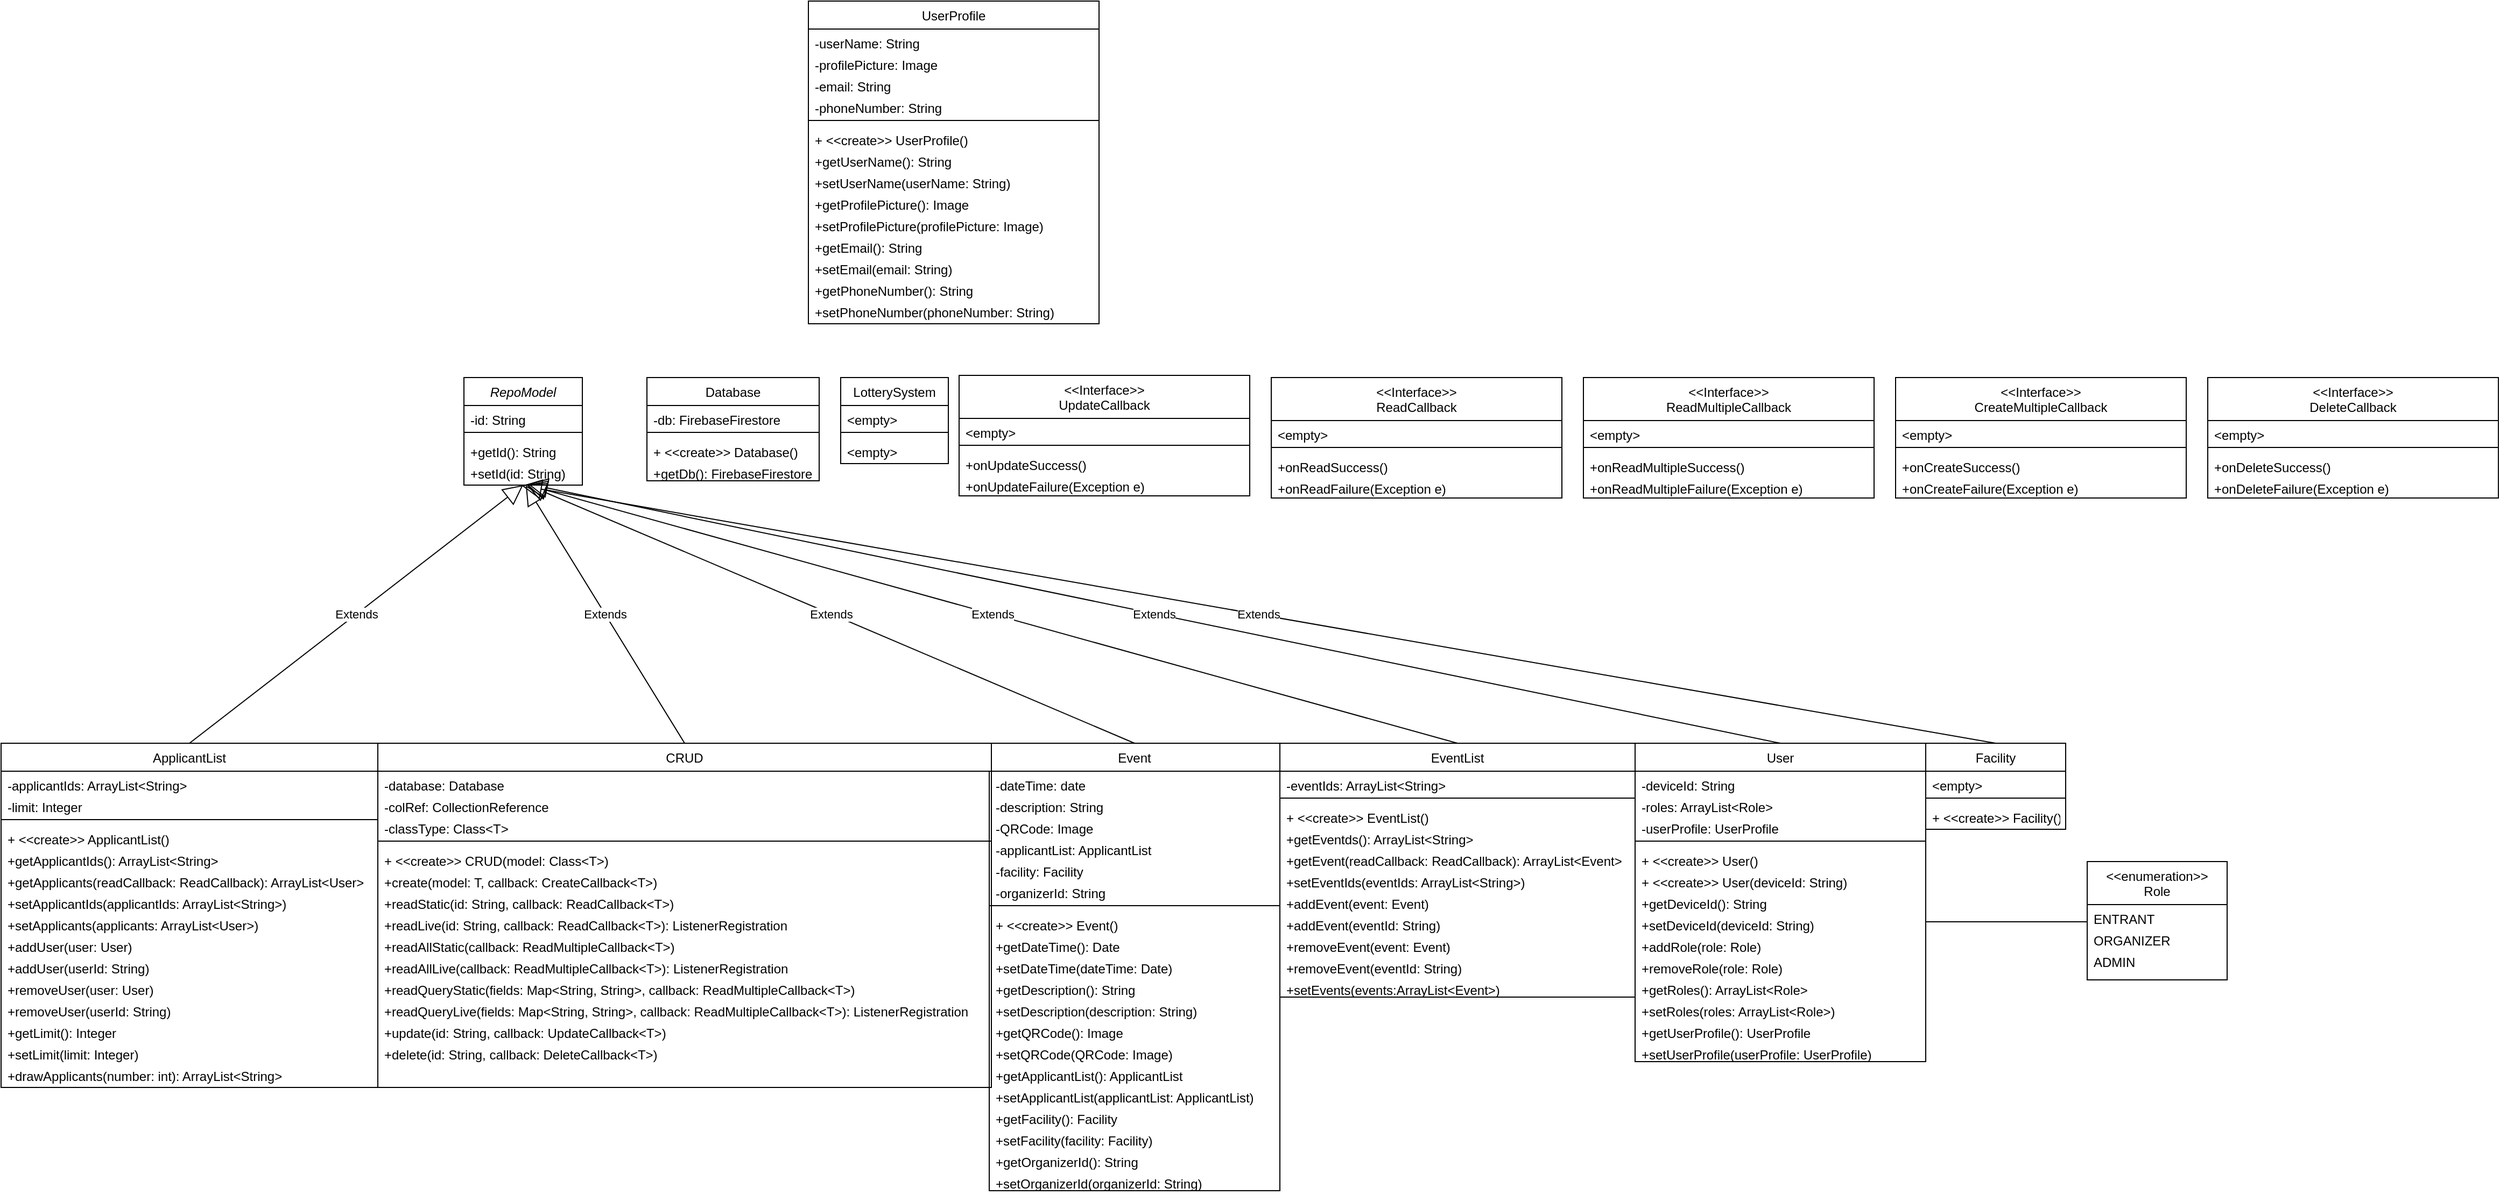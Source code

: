 <mxfile version="24.8.3">
  <diagram id="C5RBs43oDa-KdzZeNtuy" name="Page-1">
    <mxGraphModel dx="1194" dy="1821" grid="1" gridSize="10" guides="1" tooltips="1" connect="1" arrows="1" fold="1" page="1" pageScale="1" pageWidth="827" pageHeight="1169" math="0" shadow="0">
      <root>
        <mxCell id="WIyWlLk6GJQsqaUBKTNV-0" />
        <mxCell id="WIyWlLk6GJQsqaUBKTNV-1" parent="WIyWlLk6GJQsqaUBKTNV-0" />
        <mxCell id="zkfFHV4jXpPFQw0GAbJ--0" value="Event" style="swimlane;fontStyle=0;align=center;verticalAlign=top;childLayout=stackLayout;horizontal=1;startSize=26;horizontalStack=0;resizeParent=1;resizeLast=0;collapsible=1;marginBottom=0;rounded=0;shadow=0;strokeWidth=1;" parent="WIyWlLk6GJQsqaUBKTNV-1" vertex="1">
          <mxGeometry x="918" y="330" width="270" height="416" as="geometry">
            <mxRectangle x="230" y="140" width="160" height="26" as="alternateBounds" />
          </mxGeometry>
        </mxCell>
        <mxCell id="zkfFHV4jXpPFQw0GAbJ--1" value="-dateTime: date" style="text;align=left;verticalAlign=top;spacingLeft=4;spacingRight=4;overflow=hidden;rotatable=0;points=[[0,0.5],[1,0.5]];portConstraint=eastwest;rotation=0;" parent="zkfFHV4jXpPFQw0GAbJ--0" vertex="1">
          <mxGeometry y="26" width="270" height="20" as="geometry" />
        </mxCell>
        <mxCell id="zkfFHV4jXpPFQw0GAbJ--2" value="-description: String" style="text;align=left;verticalAlign=top;spacingLeft=4;spacingRight=4;overflow=hidden;rotatable=0;points=[[0,0.5],[1,0.5]];portConstraint=eastwest;rounded=0;shadow=0;html=0;" parent="zkfFHV4jXpPFQw0GAbJ--0" vertex="1">
          <mxGeometry y="46" width="270" height="20" as="geometry" />
        </mxCell>
        <mxCell id="zkfFHV4jXpPFQw0GAbJ--3" value="-QRCode: Image" style="text;align=left;verticalAlign=top;spacingLeft=4;spacingRight=4;overflow=hidden;rotatable=0;points=[[0,0.5],[1,0.5]];portConstraint=eastwest;rounded=0;shadow=0;html=0;" parent="zkfFHV4jXpPFQw0GAbJ--0" vertex="1">
          <mxGeometry y="66" width="270" height="20" as="geometry" />
        </mxCell>
        <mxCell id="EVhksR-xxD7aObuNKPsO-1" value="-applicantList: ApplicantList" style="text;align=left;verticalAlign=top;spacingLeft=4;spacingRight=4;overflow=hidden;rotatable=0;points=[[0,0.5],[1,0.5]];portConstraint=eastwest;rounded=0;shadow=0;html=0;rotation=0;" parent="zkfFHV4jXpPFQw0GAbJ--0" vertex="1">
          <mxGeometry y="86" width="270" height="20" as="geometry" />
        </mxCell>
        <mxCell id="EVhksR-xxD7aObuNKPsO-2" value="-facility: Facility" style="text;align=left;verticalAlign=top;spacingLeft=4;spacingRight=4;overflow=hidden;rotatable=0;points=[[0,0.5],[1,0.5]];portConstraint=eastwest;rounded=0;shadow=0;html=0;" parent="zkfFHV4jXpPFQw0GAbJ--0" vertex="1">
          <mxGeometry y="106" width="270" height="20" as="geometry" />
        </mxCell>
        <mxCell id="EVhksR-xxD7aObuNKPsO-3" value="-organizerId: String" style="text;align=left;verticalAlign=top;spacingLeft=4;spacingRight=4;overflow=hidden;rotatable=0;points=[[0,0.5],[1,0.5]];portConstraint=eastwest;rounded=0;shadow=0;html=0;" parent="zkfFHV4jXpPFQw0GAbJ--0" vertex="1">
          <mxGeometry y="126" width="270" height="20" as="geometry" />
        </mxCell>
        <mxCell id="zkfFHV4jXpPFQw0GAbJ--4" value="" style="line;html=1;strokeWidth=1;align=left;verticalAlign=middle;spacingTop=-1;spacingLeft=3;spacingRight=3;rotatable=0;labelPosition=right;points=[];portConstraint=eastwest;" parent="zkfFHV4jXpPFQw0GAbJ--0" vertex="1">
          <mxGeometry y="146" width="270" height="10" as="geometry" />
        </mxCell>
        <mxCell id="EVhksR-xxD7aObuNKPsO-249" value="+ &lt;&lt;create&gt;&gt; Event()" style="text;align=left;verticalAlign=top;spacingLeft=4;spacingRight=4;overflow=hidden;rotatable=0;points=[[0,0.5],[1,0.5]];portConstraint=eastwest;rotation=0;" parent="zkfFHV4jXpPFQw0GAbJ--0" vertex="1">
          <mxGeometry y="156" width="270" height="20" as="geometry" />
        </mxCell>
        <mxCell id="zkfFHV4jXpPFQw0GAbJ--5" value="+getDateTime(): Date" style="text;align=left;verticalAlign=top;spacingLeft=4;spacingRight=4;overflow=hidden;rotatable=0;points=[[0,0.5],[1,0.5]];portConstraint=eastwest;rotation=0;" parent="zkfFHV4jXpPFQw0GAbJ--0" vertex="1">
          <mxGeometry y="176" width="270" height="20" as="geometry" />
        </mxCell>
        <mxCell id="EVhksR-xxD7aObuNKPsO-4" value="+setDateTime(dateTime: Date)" style="text;align=left;verticalAlign=top;spacingLeft=4;spacingRight=4;overflow=hidden;rotatable=0;points=[[0,0.5],[1,0.5]];portConstraint=eastwest;rotation=0;" parent="zkfFHV4jXpPFQw0GAbJ--0" vertex="1">
          <mxGeometry y="196" width="270" height="20" as="geometry" />
        </mxCell>
        <mxCell id="EVhksR-xxD7aObuNKPsO-5" value="+getDescription(): String" style="text;align=left;verticalAlign=top;spacingLeft=4;spacingRight=4;overflow=hidden;rotatable=0;points=[[0,0.5],[1,0.5]];portConstraint=eastwest;rotation=0;" parent="zkfFHV4jXpPFQw0GAbJ--0" vertex="1">
          <mxGeometry y="216" width="270" height="20" as="geometry" />
        </mxCell>
        <mxCell id="EVhksR-xxD7aObuNKPsO-6" value="+setDescription(description: String)" style="text;align=left;verticalAlign=top;spacingLeft=4;spacingRight=4;overflow=hidden;rotatable=0;points=[[0,0.5],[1,0.5]];portConstraint=eastwest;rotation=0;" parent="zkfFHV4jXpPFQw0GAbJ--0" vertex="1">
          <mxGeometry y="236" width="270" height="20" as="geometry" />
        </mxCell>
        <mxCell id="EVhksR-xxD7aObuNKPsO-7" value="+getQRCode(): Image" style="text;align=left;verticalAlign=top;spacingLeft=4;spacingRight=4;overflow=hidden;rotatable=0;points=[[0,0.5],[1,0.5]];portConstraint=eastwest;rotation=0;" parent="zkfFHV4jXpPFQw0GAbJ--0" vertex="1">
          <mxGeometry y="256" width="270" height="20" as="geometry" />
        </mxCell>
        <mxCell id="EVhksR-xxD7aObuNKPsO-8" value="+setQRCode(QRCode: Image)" style="text;align=left;verticalAlign=top;spacingLeft=4;spacingRight=4;overflow=hidden;rotatable=0;points=[[0,0.5],[1,0.5]];portConstraint=eastwest;rotation=0;" parent="zkfFHV4jXpPFQw0GAbJ--0" vertex="1">
          <mxGeometry y="276" width="270" height="20" as="geometry" />
        </mxCell>
        <mxCell id="EVhksR-xxD7aObuNKPsO-9" value="+getApplicantList(): ApplicantList" style="text;align=left;verticalAlign=top;spacingLeft=4;spacingRight=4;overflow=hidden;rotatable=0;points=[[0,0.5],[1,0.5]];portConstraint=eastwest;rotation=0;" parent="zkfFHV4jXpPFQw0GAbJ--0" vertex="1">
          <mxGeometry y="296" width="270" height="20" as="geometry" />
        </mxCell>
        <mxCell id="EVhksR-xxD7aObuNKPsO-11" value="+setApplicantList(applicantList: ApplicantList)" style="text;align=left;verticalAlign=top;spacingLeft=4;spacingRight=4;overflow=hidden;rotatable=0;points=[[0,0.5],[1,0.5]];portConstraint=eastwest;rotation=0;" parent="zkfFHV4jXpPFQw0GAbJ--0" vertex="1">
          <mxGeometry y="316" width="270" height="20" as="geometry" />
        </mxCell>
        <mxCell id="EVhksR-xxD7aObuNKPsO-12" value="+getFacility(): Facility" style="text;align=left;verticalAlign=top;spacingLeft=4;spacingRight=4;overflow=hidden;rotatable=0;points=[[0,0.5],[1,0.5]];portConstraint=eastwest;rotation=0;" parent="zkfFHV4jXpPFQw0GAbJ--0" vertex="1">
          <mxGeometry y="336" width="270" height="20" as="geometry" />
        </mxCell>
        <mxCell id="EVhksR-xxD7aObuNKPsO-13" value="+setFacility(facility: Facility)" style="text;align=left;verticalAlign=top;spacingLeft=4;spacingRight=4;overflow=hidden;rotatable=0;points=[[0,0.5],[1,0.5]];portConstraint=eastwest;rotation=0;" parent="zkfFHV4jXpPFQw0GAbJ--0" vertex="1">
          <mxGeometry y="356" width="270" height="20" as="geometry" />
        </mxCell>
        <mxCell id="EVhksR-xxD7aObuNKPsO-14" value="+getOrganizerId(): String" style="text;align=left;verticalAlign=top;spacingLeft=4;spacingRight=4;overflow=hidden;rotatable=0;points=[[0,0.5],[1,0.5]];portConstraint=eastwest;rotation=0;" parent="zkfFHV4jXpPFQw0GAbJ--0" vertex="1">
          <mxGeometry y="376" width="270" height="20" as="geometry" />
        </mxCell>
        <mxCell id="EVhksR-xxD7aObuNKPsO-15" value="+setOrganizerId(organizerId: String)" style="text;align=left;verticalAlign=top;spacingLeft=4;spacingRight=4;overflow=hidden;rotatable=0;points=[[0,0.5],[1,0.5]];portConstraint=eastwest;rotation=0;" parent="zkfFHV4jXpPFQw0GAbJ--0" vertex="1">
          <mxGeometry y="396" width="270" height="20" as="geometry" />
        </mxCell>
        <mxCell id="EVhksR-xxD7aObuNKPsO-16" value="ApplicantList" style="swimlane;fontStyle=0;align=center;verticalAlign=top;childLayout=stackLayout;horizontal=1;startSize=26;horizontalStack=0;resizeParent=1;resizeLast=0;collapsible=1;marginBottom=0;rounded=0;shadow=0;strokeWidth=1;" parent="WIyWlLk6GJQsqaUBKTNV-1" vertex="1">
          <mxGeometry y="330" width="350" height="320" as="geometry">
            <mxRectangle x="230" y="140" width="160" height="26" as="alternateBounds" />
          </mxGeometry>
        </mxCell>
        <mxCell id="EVhksR-xxD7aObuNKPsO-17" value="-applicantIds: ArrayList&lt;String&gt;" style="text;align=left;verticalAlign=top;spacingLeft=4;spacingRight=4;overflow=hidden;rotatable=0;points=[[0,0.5],[1,0.5]];portConstraint=eastwest;rotation=0;" parent="EVhksR-xxD7aObuNKPsO-16" vertex="1">
          <mxGeometry y="26" width="350" height="20" as="geometry" />
        </mxCell>
        <mxCell id="EVhksR-xxD7aObuNKPsO-18" value="-limit: Integer" style="text;align=left;verticalAlign=top;spacingLeft=4;spacingRight=4;overflow=hidden;rotatable=0;points=[[0,0.5],[1,0.5]];portConstraint=eastwest;rounded=0;shadow=0;html=0;" parent="EVhksR-xxD7aObuNKPsO-16" vertex="1">
          <mxGeometry y="46" width="350" height="20" as="geometry" />
        </mxCell>
        <mxCell id="EVhksR-xxD7aObuNKPsO-23" value="" style="line;html=1;strokeWidth=1;align=left;verticalAlign=middle;spacingTop=-1;spacingLeft=3;spacingRight=3;rotatable=0;labelPosition=right;points=[];portConstraint=eastwest;" parent="EVhksR-xxD7aObuNKPsO-16" vertex="1">
          <mxGeometry y="66" width="350" height="10" as="geometry" />
        </mxCell>
        <mxCell id="EVhksR-xxD7aObuNKPsO-24" value="+ &lt;&lt;create&gt;&gt; ApplicantList()" style="text;align=left;verticalAlign=top;spacingLeft=4;spacingRight=4;overflow=hidden;rotatable=0;points=[[0,0.5],[1,0.5]];portConstraint=eastwest;rotation=0;" parent="EVhksR-xxD7aObuNKPsO-16" vertex="1">
          <mxGeometry y="76" width="350" height="20" as="geometry" />
        </mxCell>
        <mxCell id="EVhksR-xxD7aObuNKPsO-246" value="+getApplicantIds(): ArrayList&lt;String&gt;" style="text;align=left;verticalAlign=top;spacingLeft=4;spacingRight=4;overflow=hidden;rotatable=0;points=[[0,0.5],[1,0.5]];portConstraint=eastwest;rotation=0;" parent="EVhksR-xxD7aObuNKPsO-16" vertex="1">
          <mxGeometry y="96" width="350" height="20" as="geometry" />
        </mxCell>
        <mxCell id="EVhksR-xxD7aObuNKPsO-25" value="+getApplicants(readCallback: ReadCallback): ArrayList&lt;User&gt;" style="text;align=left;verticalAlign=top;spacingLeft=4;spacingRight=4;overflow=hidden;rotatable=0;points=[[0,0.5],[1,0.5]];portConstraint=eastwest;rotation=0;" parent="EVhksR-xxD7aObuNKPsO-16" vertex="1">
          <mxGeometry y="116" width="350" height="20" as="geometry" />
        </mxCell>
        <mxCell id="EVhksR-xxD7aObuNKPsO-26" value="+setApplicantIds(applicantIds: ArrayList&lt;String&gt;)" style="text;align=left;verticalAlign=top;spacingLeft=4;spacingRight=4;overflow=hidden;rotatable=0;points=[[0,0.5],[1,0.5]];portConstraint=eastwest;rotation=0;" parent="EVhksR-xxD7aObuNKPsO-16" vertex="1">
          <mxGeometry y="136" width="350" height="20" as="geometry" />
        </mxCell>
        <mxCell id="EVhksR-xxD7aObuNKPsO-27" value="+setApplicants(applicants: ArrayList&lt;User&gt;)" style="text;align=left;verticalAlign=top;spacingLeft=4;spacingRight=4;overflow=hidden;rotatable=0;points=[[0,0.5],[1,0.5]];portConstraint=eastwest;rotation=0;" parent="EVhksR-xxD7aObuNKPsO-16" vertex="1">
          <mxGeometry y="156" width="350" height="20" as="geometry" />
        </mxCell>
        <mxCell id="EVhksR-xxD7aObuNKPsO-28" value="+addUser(user: User)" style="text;align=left;verticalAlign=top;spacingLeft=4;spacingRight=4;overflow=hidden;rotatable=0;points=[[0,0.5],[1,0.5]];portConstraint=eastwest;rotation=0;" parent="EVhksR-xxD7aObuNKPsO-16" vertex="1">
          <mxGeometry y="176" width="350" height="20" as="geometry" />
        </mxCell>
        <mxCell id="EVhksR-xxD7aObuNKPsO-29" value="+addUser(userId: String)" style="text;align=left;verticalAlign=top;spacingLeft=4;spacingRight=4;overflow=hidden;rotatable=0;points=[[0,0.5],[1,0.5]];portConstraint=eastwest;rotation=0;" parent="EVhksR-xxD7aObuNKPsO-16" vertex="1">
          <mxGeometry y="196" width="350" height="20" as="geometry" />
        </mxCell>
        <mxCell id="EVhksR-xxD7aObuNKPsO-30" value="+removeUser(user: User)" style="text;align=left;verticalAlign=top;spacingLeft=4;spacingRight=4;overflow=hidden;rotatable=0;points=[[0,0.5],[1,0.5]];portConstraint=eastwest;rotation=0;" parent="EVhksR-xxD7aObuNKPsO-16" vertex="1">
          <mxGeometry y="216" width="350" height="20" as="geometry" />
        </mxCell>
        <mxCell id="EVhksR-xxD7aObuNKPsO-31" value="+removeUser(userId: String)" style="text;align=left;verticalAlign=top;spacingLeft=4;spacingRight=4;overflow=hidden;rotatable=0;points=[[0,0.5],[1,0.5]];portConstraint=eastwest;rotation=0;" parent="EVhksR-xxD7aObuNKPsO-16" vertex="1">
          <mxGeometry y="236" width="350" height="20" as="geometry" />
        </mxCell>
        <mxCell id="EVhksR-xxD7aObuNKPsO-32" value="+getLimit(): Integer" style="text;align=left;verticalAlign=top;spacingLeft=4;spacingRight=4;overflow=hidden;rotatable=0;points=[[0,0.5],[1,0.5]];portConstraint=eastwest;rotation=0;" parent="EVhksR-xxD7aObuNKPsO-16" vertex="1">
          <mxGeometry y="256" width="350" height="20" as="geometry" />
        </mxCell>
        <mxCell id="EVhksR-xxD7aObuNKPsO-33" value="+setLimit(limit: Integer)" style="text;align=left;verticalAlign=top;spacingLeft=4;spacingRight=4;overflow=hidden;rotatable=0;points=[[0,0.5],[1,0.5]];portConstraint=eastwest;rotation=0;" parent="EVhksR-xxD7aObuNKPsO-16" vertex="1">
          <mxGeometry y="276" width="350" height="20" as="geometry" />
        </mxCell>
        <mxCell id="EVhksR-xxD7aObuNKPsO-34" value="+drawApplicants(number: int): ArrayList&lt;String&gt;" style="text;align=left;verticalAlign=top;spacingLeft=4;spacingRight=4;overflow=hidden;rotatable=0;points=[[0,0.5],[1,0.5]];portConstraint=eastwest;rotation=0;" parent="EVhksR-xxD7aObuNKPsO-16" vertex="1">
          <mxGeometry y="296" width="350" height="20" as="geometry" />
        </mxCell>
        <mxCell id="EVhksR-xxD7aObuNKPsO-36" value="CRUD" style="swimlane;fontStyle=0;align=center;verticalAlign=top;childLayout=stackLayout;horizontal=1;startSize=26;horizontalStack=0;resizeParent=1;resizeLast=0;collapsible=1;marginBottom=0;rounded=0;shadow=0;strokeWidth=1;" parent="WIyWlLk6GJQsqaUBKTNV-1" vertex="1">
          <mxGeometry x="350" y="330" width="570" height="320" as="geometry">
            <mxRectangle x="230" y="140" width="160" height="26" as="alternateBounds" />
          </mxGeometry>
        </mxCell>
        <mxCell id="EVhksR-xxD7aObuNKPsO-37" value="-database: Database" style="text;align=left;verticalAlign=top;spacingLeft=4;spacingRight=4;overflow=hidden;rotatable=0;points=[[0,0.5],[1,0.5]];portConstraint=eastwest;rotation=0;" parent="EVhksR-xxD7aObuNKPsO-36" vertex="1">
          <mxGeometry y="26" width="570" height="20" as="geometry" />
        </mxCell>
        <mxCell id="EVhksR-xxD7aObuNKPsO-38" value="-colRef: CollectionReference" style="text;align=left;verticalAlign=top;spacingLeft=4;spacingRight=4;overflow=hidden;rotatable=0;points=[[0,0.5],[1,0.5]];portConstraint=eastwest;rounded=0;shadow=0;html=0;" parent="EVhksR-xxD7aObuNKPsO-36" vertex="1">
          <mxGeometry y="46" width="570" height="20" as="geometry" />
        </mxCell>
        <mxCell id="EVhksR-xxD7aObuNKPsO-39" value="-classType: Class&lt;T&gt;" style="text;align=left;verticalAlign=top;spacingLeft=4;spacingRight=4;overflow=hidden;rotatable=0;points=[[0,0.5],[1,0.5]];portConstraint=eastwest;rounded=0;shadow=0;html=0;" parent="EVhksR-xxD7aObuNKPsO-36" vertex="1">
          <mxGeometry y="66" width="570" height="20" as="geometry" />
        </mxCell>
        <mxCell id="EVhksR-xxD7aObuNKPsO-43" value="" style="line;html=1;strokeWidth=1;align=left;verticalAlign=middle;spacingTop=-1;spacingLeft=3;spacingRight=3;rotatable=0;labelPosition=right;points=[];portConstraint=eastwest;" parent="EVhksR-xxD7aObuNKPsO-36" vertex="1">
          <mxGeometry y="86" width="570" height="10" as="geometry" />
        </mxCell>
        <mxCell id="EVhksR-xxD7aObuNKPsO-247" value="+ &lt;&lt;create&gt;&gt; CRUD(model: Class&lt;T&gt;)" style="text;align=left;verticalAlign=top;spacingLeft=4;spacingRight=4;overflow=hidden;rotatable=0;points=[[0,0.5],[1,0.5]];portConstraint=eastwest;rotation=0;" parent="EVhksR-xxD7aObuNKPsO-36" vertex="1">
          <mxGeometry y="96" width="570" height="20" as="geometry" />
        </mxCell>
        <mxCell id="EVhksR-xxD7aObuNKPsO-44" value="+create(model: T, callback: CreateCallback&lt;T&gt;)" style="text;align=left;verticalAlign=top;spacingLeft=4;spacingRight=4;overflow=hidden;rotatable=0;points=[[0,0.5],[1,0.5]];portConstraint=eastwest;rotation=0;" parent="EVhksR-xxD7aObuNKPsO-36" vertex="1">
          <mxGeometry y="116" width="570" height="20" as="geometry" />
        </mxCell>
        <mxCell id="EVhksR-xxD7aObuNKPsO-45" value="+readStatic(id: String, callback: ReadCallback&lt;T&gt;)" style="text;align=left;verticalAlign=top;spacingLeft=4;spacingRight=4;overflow=hidden;rotatable=0;points=[[0,0.5],[1,0.5]];portConstraint=eastwest;rotation=0;" parent="EVhksR-xxD7aObuNKPsO-36" vertex="1">
          <mxGeometry y="136" width="570" height="20" as="geometry" />
        </mxCell>
        <mxCell id="7Pmp2TDPIbplRNiimCEF-27" value="+readLive(id: String, callback: ReadCallback&lt;T&gt;): ListenerRegistration " style="text;align=left;verticalAlign=top;spacingLeft=4;spacingRight=4;overflow=hidden;rotatable=0;points=[[0,0.5],[1,0.5]];portConstraint=eastwest;rotation=0;" vertex="1" parent="EVhksR-xxD7aObuNKPsO-36">
          <mxGeometry y="156" width="570" height="20" as="geometry" />
        </mxCell>
        <mxCell id="7Pmp2TDPIbplRNiimCEF-28" value="+readAllStatic(callback: ReadMultipleCallback&lt;T&gt;)" style="text;align=left;verticalAlign=top;spacingLeft=4;spacingRight=4;overflow=hidden;rotatable=0;points=[[0,0.5],[1,0.5]];portConstraint=eastwest;rotation=0;" vertex="1" parent="EVhksR-xxD7aObuNKPsO-36">
          <mxGeometry y="176" width="570" height="20" as="geometry" />
        </mxCell>
        <mxCell id="7Pmp2TDPIbplRNiimCEF-29" value="+readAllLive(callback: ReadMultipleCallback&lt;T&gt;): ListenerRegistration " style="text;align=left;verticalAlign=top;spacingLeft=4;spacingRight=4;overflow=hidden;rotatable=0;points=[[0,0.5],[1,0.5]];portConstraint=eastwest;rotation=0;" vertex="1" parent="EVhksR-xxD7aObuNKPsO-36">
          <mxGeometry y="196" width="570" height="20" as="geometry" />
        </mxCell>
        <mxCell id="7Pmp2TDPIbplRNiimCEF-30" value="+readQueryStatic(fields: Map&lt;String, String&gt;, callback: ReadMultipleCallback&lt;T&gt;)" style="text;align=left;verticalAlign=top;spacingLeft=4;spacingRight=4;overflow=hidden;rotatable=0;points=[[0,0.5],[1,0.5]];portConstraint=eastwest;rotation=0;" vertex="1" parent="EVhksR-xxD7aObuNKPsO-36">
          <mxGeometry y="216" width="570" height="20" as="geometry" />
        </mxCell>
        <mxCell id="7Pmp2TDPIbplRNiimCEF-31" value="+readQueryLive(fields: Map&lt;String, String&gt;, callback: ReadMultipleCallback&lt;T&gt;): ListenerRegistration " style="text;align=left;verticalAlign=top;spacingLeft=4;spacingRight=4;overflow=hidden;rotatable=0;points=[[0,0.5],[1,0.5]];portConstraint=eastwest;rotation=0;" vertex="1" parent="EVhksR-xxD7aObuNKPsO-36">
          <mxGeometry y="236" width="570" height="20" as="geometry" />
        </mxCell>
        <mxCell id="7Pmp2TDPIbplRNiimCEF-32" value="+update(id: String, callback: UpdateCallback&lt;T&gt;)" style="text;align=left;verticalAlign=top;spacingLeft=4;spacingRight=4;overflow=hidden;rotatable=0;points=[[0,0.5],[1,0.5]];portConstraint=eastwest;rotation=0;" vertex="1" parent="EVhksR-xxD7aObuNKPsO-36">
          <mxGeometry y="256" width="570" height="20" as="geometry" />
        </mxCell>
        <mxCell id="7Pmp2TDPIbplRNiimCEF-33" value="+delete(id: String, callback: DeleteCallback&lt;T&gt;)" style="text;align=left;verticalAlign=top;spacingLeft=4;spacingRight=4;overflow=hidden;rotatable=0;points=[[0,0.5],[1,0.5]];portConstraint=eastwest;rotation=0;" vertex="1" parent="EVhksR-xxD7aObuNKPsO-36">
          <mxGeometry y="276" width="570" height="20" as="geometry" />
        </mxCell>
        <mxCell id="EVhksR-xxD7aObuNKPsO-56" value="Database" style="swimlane;fontStyle=0;align=center;verticalAlign=top;childLayout=stackLayout;horizontal=1;startSize=26;horizontalStack=0;resizeParent=1;resizeLast=0;collapsible=1;marginBottom=0;rounded=0;shadow=0;strokeWidth=1;" parent="WIyWlLk6GJQsqaUBKTNV-1" vertex="1">
          <mxGeometry x="600" y="-10" width="160" height="96" as="geometry">
            <mxRectangle x="230" y="140" width="160" height="26" as="alternateBounds" />
          </mxGeometry>
        </mxCell>
        <mxCell id="EVhksR-xxD7aObuNKPsO-57" value="-db: FirebaseFirestore" style="text;align=left;verticalAlign=top;spacingLeft=4;spacingRight=4;overflow=hidden;rotatable=0;points=[[0,0.5],[1,0.5]];portConstraint=eastwest;rotation=0;" parent="EVhksR-xxD7aObuNKPsO-56" vertex="1">
          <mxGeometry y="26" width="160" height="20" as="geometry" />
        </mxCell>
        <mxCell id="EVhksR-xxD7aObuNKPsO-63" value="" style="line;html=1;strokeWidth=1;align=left;verticalAlign=middle;spacingTop=-1;spacingLeft=3;spacingRight=3;rotatable=0;labelPosition=right;points=[];portConstraint=eastwest;" parent="EVhksR-xxD7aObuNKPsO-56" vertex="1">
          <mxGeometry y="46" width="160" height="10" as="geometry" />
        </mxCell>
        <mxCell id="EVhksR-xxD7aObuNKPsO-248" value="+ &lt;&lt;create&gt;&gt; Database()" style="text;align=left;verticalAlign=top;spacingLeft=4;spacingRight=4;overflow=hidden;rotatable=0;points=[[0,0.5],[1,0.5]];portConstraint=eastwest;rotation=0;" parent="EVhksR-xxD7aObuNKPsO-56" vertex="1">
          <mxGeometry y="56" width="160" height="20" as="geometry" />
        </mxCell>
        <mxCell id="EVhksR-xxD7aObuNKPsO-64" value="+getDb(): FirebaseFirestore" style="text;align=left;verticalAlign=top;spacingLeft=4;spacingRight=4;overflow=hidden;rotatable=0;points=[[0,0.5],[1,0.5]];portConstraint=eastwest;rotation=0;" parent="EVhksR-xxD7aObuNKPsO-56" vertex="1">
          <mxGeometry y="76" width="160" height="20" as="geometry" />
        </mxCell>
        <mxCell id="EVhksR-xxD7aObuNKPsO-76" value="EventList" style="swimlane;fontStyle=0;align=center;verticalAlign=top;childLayout=stackLayout;horizontal=1;startSize=26;horizontalStack=0;resizeParent=1;resizeLast=0;collapsible=1;marginBottom=0;rounded=0;shadow=0;strokeWidth=1;" parent="WIyWlLk6GJQsqaUBKTNV-1" vertex="1">
          <mxGeometry x="1188" y="330" width="330" height="236" as="geometry">
            <mxRectangle x="230" y="140" width="160" height="26" as="alternateBounds" />
          </mxGeometry>
        </mxCell>
        <mxCell id="EVhksR-xxD7aObuNKPsO-77" value="-eventIds: ArrayList&lt;String&gt;" style="text;align=left;verticalAlign=top;spacingLeft=4;spacingRight=4;overflow=hidden;rotatable=0;points=[[0,0.5],[1,0.5]];portConstraint=eastwest;rotation=0;" parent="EVhksR-xxD7aObuNKPsO-76" vertex="1">
          <mxGeometry y="26" width="330" height="20" as="geometry" />
        </mxCell>
        <mxCell id="EVhksR-xxD7aObuNKPsO-83" value="" style="line;html=1;strokeWidth=1;align=left;verticalAlign=middle;spacingTop=-1;spacingLeft=3;spacingRight=3;rotatable=0;labelPosition=right;points=[];portConstraint=eastwest;" parent="EVhksR-xxD7aObuNKPsO-76" vertex="1">
          <mxGeometry y="46" width="330" height="10" as="geometry" />
        </mxCell>
        <mxCell id="EVhksR-xxD7aObuNKPsO-250" value="+ &lt;&lt;create&gt;&gt; EventList()" style="text;align=left;verticalAlign=top;spacingLeft=4;spacingRight=4;overflow=hidden;rotatable=0;points=[[0,0.5],[1,0.5]];portConstraint=eastwest;rotation=0;" parent="EVhksR-xxD7aObuNKPsO-76" vertex="1">
          <mxGeometry y="56" width="330" height="20" as="geometry" />
        </mxCell>
        <mxCell id="EVhksR-xxD7aObuNKPsO-84" value="+getEventds(): ArrayList&lt;String&gt; " style="text;align=left;verticalAlign=top;spacingLeft=4;spacingRight=4;overflow=hidden;rotatable=0;points=[[0,0.5],[1,0.5]];portConstraint=eastwest;rotation=0;" parent="EVhksR-xxD7aObuNKPsO-76" vertex="1">
          <mxGeometry y="76" width="330" height="20" as="geometry" />
        </mxCell>
        <mxCell id="EVhksR-xxD7aObuNKPsO-85" value="+getEvent(readCallback: ReadCallback): ArrayList&lt;Event&gt;" style="text;align=left;verticalAlign=top;spacingLeft=4;spacingRight=4;overflow=hidden;rotatable=0;points=[[0,0.5],[1,0.5]];portConstraint=eastwest;rotation=0;" parent="EVhksR-xxD7aObuNKPsO-76" vertex="1">
          <mxGeometry y="96" width="330" height="20" as="geometry" />
        </mxCell>
        <mxCell id="EVhksR-xxD7aObuNKPsO-86" value="+setEventIds(eventIds: ArrayList&lt;String&gt;)" style="text;align=left;verticalAlign=top;spacingLeft=4;spacingRight=4;overflow=hidden;rotatable=0;points=[[0,0.5],[1,0.5]];portConstraint=eastwest;rotation=0;" parent="EVhksR-xxD7aObuNKPsO-76" vertex="1">
          <mxGeometry y="116" width="330" height="20" as="geometry" />
        </mxCell>
        <mxCell id="EVhksR-xxD7aObuNKPsO-87" value="+addEvent(event: Event)" style="text;align=left;verticalAlign=top;spacingLeft=4;spacingRight=4;overflow=hidden;rotatable=0;points=[[0,0.5],[1,0.5]];portConstraint=eastwest;rotation=0;" parent="EVhksR-xxD7aObuNKPsO-76" vertex="1">
          <mxGeometry y="136" width="330" height="20" as="geometry" />
        </mxCell>
        <mxCell id="EVhksR-xxD7aObuNKPsO-88" value="+addEvent(eventId: String)" style="text;align=left;verticalAlign=top;spacingLeft=4;spacingRight=4;overflow=hidden;rotatable=0;points=[[0,0.5],[1,0.5]];portConstraint=eastwest;rotation=0;" parent="EVhksR-xxD7aObuNKPsO-76" vertex="1">
          <mxGeometry y="156" width="330" height="20" as="geometry" />
        </mxCell>
        <mxCell id="EVhksR-xxD7aObuNKPsO-89" value="+removeEvent(event: Event)" style="text;align=left;verticalAlign=top;spacingLeft=4;spacingRight=4;overflow=hidden;rotatable=0;points=[[0,0.5],[1,0.5]];portConstraint=eastwest;rotation=0;" parent="EVhksR-xxD7aObuNKPsO-76" vertex="1">
          <mxGeometry y="176" width="330" height="20" as="geometry" />
        </mxCell>
        <mxCell id="EVhksR-xxD7aObuNKPsO-90" value="+removeEvent(eventId: String)" style="text;align=left;verticalAlign=top;spacingLeft=4;spacingRight=4;overflow=hidden;rotatable=0;points=[[0,0.5],[1,0.5]];portConstraint=eastwest;rotation=0;" parent="EVhksR-xxD7aObuNKPsO-76" vertex="1">
          <mxGeometry y="196" width="330" height="20" as="geometry" />
        </mxCell>
        <mxCell id="EVhksR-xxD7aObuNKPsO-91" value="+setEvents(events:ArrayList&lt;Event&gt;)" style="text;align=left;verticalAlign=top;spacingLeft=4;spacingRight=4;overflow=hidden;rotatable=0;points=[[0,0.5],[1,0.5]];portConstraint=eastwest;rotation=0;" parent="EVhksR-xxD7aObuNKPsO-76" vertex="1">
          <mxGeometry y="216" width="330" height="20" as="geometry" />
        </mxCell>
        <mxCell id="EVhksR-xxD7aObuNKPsO-96" value="Facility" style="swimlane;fontStyle=0;align=center;verticalAlign=top;childLayout=stackLayout;horizontal=1;startSize=26;horizontalStack=0;resizeParent=1;resizeLast=0;collapsible=1;marginBottom=0;rounded=0;shadow=0;strokeWidth=1;" parent="WIyWlLk6GJQsqaUBKTNV-1" vertex="1">
          <mxGeometry x="1788" y="330" width="130" height="80" as="geometry">
            <mxRectangle x="230" y="140" width="160" height="26" as="alternateBounds" />
          </mxGeometry>
        </mxCell>
        <mxCell id="EVhksR-xxD7aObuNKPsO-97" value="&lt;empty&gt;" style="text;align=left;verticalAlign=top;spacingLeft=4;spacingRight=4;overflow=hidden;rotatable=0;points=[[0,0.5],[1,0.5]];portConstraint=eastwest;rotation=0;" parent="EVhksR-xxD7aObuNKPsO-96" vertex="1">
          <mxGeometry y="26" width="130" height="20" as="geometry" />
        </mxCell>
        <mxCell id="EVhksR-xxD7aObuNKPsO-103" value="" style="line;html=1;strokeWidth=1;align=left;verticalAlign=middle;spacingTop=-1;spacingLeft=3;spacingRight=3;rotatable=0;labelPosition=right;points=[];portConstraint=eastwest;" parent="EVhksR-xxD7aObuNKPsO-96" vertex="1">
          <mxGeometry y="46" width="130" height="10" as="geometry" />
        </mxCell>
        <mxCell id="EVhksR-xxD7aObuNKPsO-113" value="+ &lt;&lt;create&gt;&gt; Facility()" style="text;align=left;verticalAlign=top;spacingLeft=4;spacingRight=4;overflow=hidden;rotatable=0;points=[[0,0.5],[1,0.5]];portConstraint=eastwest;rotation=0;" parent="EVhksR-xxD7aObuNKPsO-96" vertex="1">
          <mxGeometry y="56" width="130" height="20" as="geometry" />
        </mxCell>
        <mxCell id="EVhksR-xxD7aObuNKPsO-136" value="LotterySystem" style="swimlane;fontStyle=0;align=center;verticalAlign=top;childLayout=stackLayout;horizontal=1;startSize=26;horizontalStack=0;resizeParent=1;resizeLast=0;collapsible=1;marginBottom=0;rounded=0;shadow=0;strokeWidth=1;" parent="WIyWlLk6GJQsqaUBKTNV-1" vertex="1">
          <mxGeometry x="780" y="-10" width="100" height="80" as="geometry">
            <mxRectangle x="230" y="140" width="160" height="26" as="alternateBounds" />
          </mxGeometry>
        </mxCell>
        <mxCell id="EVhksR-xxD7aObuNKPsO-137" value="&lt;empty&gt;" style="text;align=left;verticalAlign=top;spacingLeft=4;spacingRight=4;overflow=hidden;rotatable=0;points=[[0,0.5],[1,0.5]];portConstraint=eastwest;rotation=0;" parent="EVhksR-xxD7aObuNKPsO-136" vertex="1">
          <mxGeometry y="26" width="100" height="20" as="geometry" />
        </mxCell>
        <mxCell id="EVhksR-xxD7aObuNKPsO-138" value="" style="line;html=1;strokeWidth=1;align=left;verticalAlign=middle;spacingTop=-1;spacingLeft=3;spacingRight=3;rotatable=0;labelPosition=right;points=[];portConstraint=eastwest;" parent="EVhksR-xxD7aObuNKPsO-136" vertex="1">
          <mxGeometry y="46" width="100" height="10" as="geometry" />
        </mxCell>
        <mxCell id="EVhksR-xxD7aObuNKPsO-139" value="&lt;empty&gt;" style="text;align=left;verticalAlign=top;spacingLeft=4;spacingRight=4;overflow=hidden;rotatable=0;points=[[0,0.5],[1,0.5]];portConstraint=eastwest;rotation=0;" parent="EVhksR-xxD7aObuNKPsO-136" vertex="1">
          <mxGeometry y="56" width="100" height="20" as="geometry" />
        </mxCell>
        <mxCell id="EVhksR-xxD7aObuNKPsO-140" value="&lt;&lt;Interface&gt;&gt;&#xa;UpdateCallback" style="swimlane;fontStyle=0;align=center;verticalAlign=top;childLayout=stackLayout;horizontal=1;startSize=40;horizontalStack=0;resizeParent=1;resizeLast=0;collapsible=1;marginBottom=0;rounded=0;shadow=0;strokeWidth=1;" parent="WIyWlLk6GJQsqaUBKTNV-1" vertex="1">
          <mxGeometry x="890" y="-12" width="270" height="112" as="geometry">
            <mxRectangle x="230" y="140" width="160" height="26" as="alternateBounds" />
          </mxGeometry>
        </mxCell>
        <mxCell id="EVhksR-xxD7aObuNKPsO-142" value="&lt;empty&gt;" style="text;align=left;verticalAlign=top;spacingLeft=4;spacingRight=4;overflow=hidden;rotatable=0;points=[[0,0.5],[1,0.5]];portConstraint=eastwest;rounded=0;shadow=0;html=0;" parent="EVhksR-xxD7aObuNKPsO-140" vertex="1">
          <mxGeometry y="40" width="270" height="20" as="geometry" />
        </mxCell>
        <mxCell id="EVhksR-xxD7aObuNKPsO-147" value="" style="line;html=1;strokeWidth=1;align=left;verticalAlign=middle;spacingTop=-1;spacingLeft=3;spacingRight=3;rotatable=0;labelPosition=right;points=[];portConstraint=eastwest;" parent="EVhksR-xxD7aObuNKPsO-140" vertex="1">
          <mxGeometry y="60" width="270" height="10" as="geometry" />
        </mxCell>
        <mxCell id="EVhksR-xxD7aObuNKPsO-148" value="+onUpdateSuccess()" style="text;align=left;verticalAlign=top;spacingLeft=4;spacingRight=4;overflow=hidden;rotatable=0;points=[[0,0.5],[1,0.5]];portConstraint=eastwest;rotation=0;" parent="EVhksR-xxD7aObuNKPsO-140" vertex="1">
          <mxGeometry y="70" width="270" height="20" as="geometry" />
        </mxCell>
        <mxCell id="7Pmp2TDPIbplRNiimCEF-6" value="+onUpdateFailure(Exception e)" style="text;align=left;verticalAlign=top;spacingLeft=4;spacingRight=4;overflow=hidden;rotatable=0;points=[[0,0.5],[1,0.5]];portConstraint=eastwest;rotation=0;" vertex="1" parent="EVhksR-xxD7aObuNKPsO-140">
          <mxGeometry y="90" width="270" height="20" as="geometry" />
        </mxCell>
        <mxCell id="EVhksR-xxD7aObuNKPsO-160" value="RepoModel" style="swimlane;fontStyle=2;align=center;verticalAlign=top;childLayout=stackLayout;horizontal=1;startSize=26;horizontalStack=0;resizeParent=1;resizeLast=0;collapsible=1;marginBottom=0;rounded=0;shadow=0;strokeWidth=1;" parent="WIyWlLk6GJQsqaUBKTNV-1" vertex="1">
          <mxGeometry x="430" y="-10" width="110" height="100" as="geometry">
            <mxRectangle x="230" y="140" width="160" height="26" as="alternateBounds" />
          </mxGeometry>
        </mxCell>
        <mxCell id="EVhksR-xxD7aObuNKPsO-161" value="-id: String" style="text;align=left;verticalAlign=top;spacingLeft=4;spacingRight=4;overflow=hidden;rotatable=0;points=[[0,0.5],[1,0.5]];portConstraint=eastwest;rotation=0;" parent="EVhksR-xxD7aObuNKPsO-160" vertex="1">
          <mxGeometry y="26" width="110" height="20" as="geometry" />
        </mxCell>
        <mxCell id="EVhksR-xxD7aObuNKPsO-167" value="" style="line;html=1;strokeWidth=1;align=left;verticalAlign=middle;spacingTop=-1;spacingLeft=3;spacingRight=3;rotatable=0;labelPosition=right;points=[];portConstraint=eastwest;" parent="EVhksR-xxD7aObuNKPsO-160" vertex="1">
          <mxGeometry y="46" width="110" height="10" as="geometry" />
        </mxCell>
        <mxCell id="EVhksR-xxD7aObuNKPsO-168" value="+getId(): String" style="text;align=left;verticalAlign=top;spacingLeft=4;spacingRight=4;overflow=hidden;rotatable=0;points=[[0,0.5],[1,0.5]];portConstraint=eastwest;rotation=0;" parent="EVhksR-xxD7aObuNKPsO-160" vertex="1">
          <mxGeometry y="56" width="110" height="20" as="geometry" />
        </mxCell>
        <mxCell id="EVhksR-xxD7aObuNKPsO-169" value="+setId(id: String)" style="text;align=left;verticalAlign=top;spacingLeft=4;spacingRight=4;overflow=hidden;rotatable=0;points=[[0,0.5],[1,0.5]];portConstraint=eastwest;rotation=0;" parent="EVhksR-xxD7aObuNKPsO-160" vertex="1">
          <mxGeometry y="76" width="110" height="20" as="geometry" />
        </mxCell>
        <mxCell id="EVhksR-xxD7aObuNKPsO-200" value="&lt;&lt;enumeration&gt;&gt;&#xa;Role" style="swimlane;fontStyle=0;align=center;verticalAlign=top;childLayout=stackLayout;horizontal=1;startSize=40;horizontalStack=0;resizeParent=1;resizeLast=0;collapsible=1;marginBottom=0;rounded=0;shadow=0;strokeWidth=1;" parent="WIyWlLk6GJQsqaUBKTNV-1" vertex="1">
          <mxGeometry x="1938" y="440" width="130" height="110" as="geometry">
            <mxRectangle x="230" y="140" width="160" height="26" as="alternateBounds" />
          </mxGeometry>
        </mxCell>
        <mxCell id="EVhksR-xxD7aObuNKPsO-201" value="ENTRANT" style="text;align=left;verticalAlign=top;spacingLeft=4;spacingRight=4;overflow=hidden;rotatable=0;points=[[0,0.5],[1,0.5]];portConstraint=eastwest;rounded=0;shadow=0;html=0;" parent="EVhksR-xxD7aObuNKPsO-200" vertex="1">
          <mxGeometry y="40" width="130" height="20" as="geometry" />
        </mxCell>
        <mxCell id="EVhksR-xxD7aObuNKPsO-204" value="ORGANIZER" style="text;align=left;verticalAlign=top;spacingLeft=4;spacingRight=4;overflow=hidden;rotatable=0;points=[[0,0.5],[1,0.5]];portConstraint=eastwest;rounded=0;shadow=0;html=0;" parent="EVhksR-xxD7aObuNKPsO-200" vertex="1">
          <mxGeometry y="60" width="130" height="20" as="geometry" />
        </mxCell>
        <mxCell id="EVhksR-xxD7aObuNKPsO-205" value="ADMIN" style="text;align=left;verticalAlign=top;spacingLeft=4;spacingRight=4;overflow=hidden;rotatable=0;points=[[0,0.5],[1,0.5]];portConstraint=eastwest;rounded=0;shadow=0;html=0;" parent="EVhksR-xxD7aObuNKPsO-200" vertex="1">
          <mxGeometry y="80" width="130" height="20" as="geometry" />
        </mxCell>
        <mxCell id="EVhksR-xxD7aObuNKPsO-206" value="User" style="swimlane;fontStyle=0;align=center;verticalAlign=top;childLayout=stackLayout;horizontal=1;startSize=26;horizontalStack=0;resizeParent=1;resizeLast=0;collapsible=1;marginBottom=0;rounded=0;shadow=0;strokeWidth=1;" parent="WIyWlLk6GJQsqaUBKTNV-1" vertex="1">
          <mxGeometry x="1518" y="330" width="270" height="296" as="geometry">
            <mxRectangle x="230" y="140" width="160" height="26" as="alternateBounds" />
          </mxGeometry>
        </mxCell>
        <mxCell id="EVhksR-xxD7aObuNKPsO-207" value="-deviceId: String" style="text;align=left;verticalAlign=top;spacingLeft=4;spacingRight=4;overflow=hidden;rotatable=0;points=[[0,0.5],[1,0.5]];portConstraint=eastwest;rotation=0;" parent="EVhksR-xxD7aObuNKPsO-206" vertex="1">
          <mxGeometry y="26" width="270" height="20" as="geometry" />
        </mxCell>
        <mxCell id="EVhksR-xxD7aObuNKPsO-208" value="-roles: ArrayList&lt;Role&gt;" style="text;align=left;verticalAlign=top;spacingLeft=4;spacingRight=4;overflow=hidden;rotatable=0;points=[[0,0.5],[1,0.5]];portConstraint=eastwest;rounded=0;shadow=0;html=0;" parent="EVhksR-xxD7aObuNKPsO-206" vertex="1">
          <mxGeometry y="46" width="270" height="20" as="geometry" />
        </mxCell>
        <mxCell id="EVhksR-xxD7aObuNKPsO-209" value="-userProfile: UserProfile" style="text;align=left;verticalAlign=top;spacingLeft=4;spacingRight=4;overflow=hidden;rotatable=0;points=[[0,0.5],[1,0.5]];portConstraint=eastwest;rounded=0;shadow=0;html=0;" parent="EVhksR-xxD7aObuNKPsO-206" vertex="1">
          <mxGeometry y="66" width="270" height="20" as="geometry" />
        </mxCell>
        <mxCell id="EVhksR-xxD7aObuNKPsO-213" value="" style="line;html=1;strokeWidth=1;align=left;verticalAlign=middle;spacingTop=-1;spacingLeft=3;spacingRight=3;rotatable=0;labelPosition=right;points=[];portConstraint=eastwest;" parent="EVhksR-xxD7aObuNKPsO-206" vertex="1">
          <mxGeometry y="86" width="270" height="10" as="geometry" />
        </mxCell>
        <mxCell id="EVhksR-xxD7aObuNKPsO-252" value="+ &lt;&lt;create&gt;&gt; User()" style="text;align=left;verticalAlign=top;spacingLeft=4;spacingRight=4;overflow=hidden;rotatable=0;points=[[0,0.5],[1,0.5]];portConstraint=eastwest;rotation=0;" parent="EVhksR-xxD7aObuNKPsO-206" vertex="1">
          <mxGeometry y="96" width="270" height="20" as="geometry" />
        </mxCell>
        <mxCell id="EVhksR-xxD7aObuNKPsO-214" value="+ &lt;&lt;create&gt;&gt; User(deviceId: String)" style="text;align=left;verticalAlign=top;spacingLeft=4;spacingRight=4;overflow=hidden;rotatable=0;points=[[0,0.5],[1,0.5]];portConstraint=eastwest;rotation=0;" parent="EVhksR-xxD7aObuNKPsO-206" vertex="1">
          <mxGeometry y="116" width="270" height="20" as="geometry" />
        </mxCell>
        <mxCell id="EVhksR-xxD7aObuNKPsO-251" value="+getDeviceId(): String" style="text;align=left;verticalAlign=top;spacingLeft=4;spacingRight=4;overflow=hidden;rotatable=0;points=[[0,0.5],[1,0.5]];portConstraint=eastwest;rotation=0;" parent="EVhksR-xxD7aObuNKPsO-206" vertex="1">
          <mxGeometry y="136" width="270" height="20" as="geometry" />
        </mxCell>
        <mxCell id="EVhksR-xxD7aObuNKPsO-215" value="+setDeviceId(deviceId: String)" style="text;align=left;verticalAlign=top;spacingLeft=4;spacingRight=4;overflow=hidden;rotatable=0;points=[[0,0.5],[1,0.5]];portConstraint=eastwest;rotation=0;" parent="EVhksR-xxD7aObuNKPsO-206" vertex="1">
          <mxGeometry y="156" width="270" height="20" as="geometry" />
        </mxCell>
        <mxCell id="EVhksR-xxD7aObuNKPsO-216" value="+addRole(role: Role)" style="text;align=left;verticalAlign=top;spacingLeft=4;spacingRight=4;overflow=hidden;rotatable=0;points=[[0,0.5],[1,0.5]];portConstraint=eastwest;rotation=0;" parent="EVhksR-xxD7aObuNKPsO-206" vertex="1">
          <mxGeometry y="176" width="270" height="20" as="geometry" />
        </mxCell>
        <mxCell id="EVhksR-xxD7aObuNKPsO-217" value="+removeRole(role: Role)" style="text;align=left;verticalAlign=top;spacingLeft=4;spacingRight=4;overflow=hidden;rotatable=0;points=[[0,0.5],[1,0.5]];portConstraint=eastwest;rotation=0;" parent="EVhksR-xxD7aObuNKPsO-206" vertex="1">
          <mxGeometry y="196" width="270" height="20" as="geometry" />
        </mxCell>
        <mxCell id="EVhksR-xxD7aObuNKPsO-218" value="+getRoles(): ArrayList&lt;Role&gt;" style="text;align=left;verticalAlign=top;spacingLeft=4;spacingRight=4;overflow=hidden;rotatable=0;points=[[0,0.5],[1,0.5]];portConstraint=eastwest;rotation=0;" parent="EVhksR-xxD7aObuNKPsO-206" vertex="1">
          <mxGeometry y="216" width="270" height="20" as="geometry" />
        </mxCell>
        <mxCell id="EVhksR-xxD7aObuNKPsO-219" value="+setRoles(roles: ArrayList&lt;Role&gt;)" style="text;align=left;verticalAlign=top;spacingLeft=4;spacingRight=4;overflow=hidden;rotatable=0;points=[[0,0.5],[1,0.5]];portConstraint=eastwest;rotation=0;" parent="EVhksR-xxD7aObuNKPsO-206" vertex="1">
          <mxGeometry y="236" width="270" height="20" as="geometry" />
        </mxCell>
        <mxCell id="EVhksR-xxD7aObuNKPsO-220" value="+getUserProfile(): UserProfile" style="text;align=left;verticalAlign=top;spacingLeft=4;spacingRight=4;overflow=hidden;rotatable=0;points=[[0,0.5],[1,0.5]];portConstraint=eastwest;rotation=0;" parent="EVhksR-xxD7aObuNKPsO-206" vertex="1">
          <mxGeometry y="256" width="270" height="20" as="geometry" />
        </mxCell>
        <mxCell id="EVhksR-xxD7aObuNKPsO-221" value="+setUserProfile(userProfile: UserProfile)" style="text;align=left;verticalAlign=top;spacingLeft=4;spacingRight=4;overflow=hidden;rotatable=0;points=[[0,0.5],[1,0.5]];portConstraint=eastwest;rotation=0;" parent="EVhksR-xxD7aObuNKPsO-206" vertex="1">
          <mxGeometry y="276" width="270" height="20" as="geometry" />
        </mxCell>
        <mxCell id="EVhksR-xxD7aObuNKPsO-226" value="UserProfile" style="swimlane;fontStyle=0;align=center;verticalAlign=top;childLayout=stackLayout;horizontal=1;startSize=26;horizontalStack=0;resizeParent=1;resizeLast=0;collapsible=1;marginBottom=0;rounded=0;shadow=0;strokeWidth=1;" parent="WIyWlLk6GJQsqaUBKTNV-1" vertex="1">
          <mxGeometry x="750" y="-360" width="270" height="300" as="geometry">
            <mxRectangle x="230" y="140" width="160" height="26" as="alternateBounds" />
          </mxGeometry>
        </mxCell>
        <mxCell id="EVhksR-xxD7aObuNKPsO-227" value="-userName: String" style="text;align=left;verticalAlign=top;spacingLeft=4;spacingRight=4;overflow=hidden;rotatable=0;points=[[0,0.5],[1,0.5]];portConstraint=eastwest;rotation=0;" parent="EVhksR-xxD7aObuNKPsO-226" vertex="1">
          <mxGeometry y="26" width="270" height="20" as="geometry" />
        </mxCell>
        <mxCell id="EVhksR-xxD7aObuNKPsO-228" value="-profilePicture: Image" style="text;align=left;verticalAlign=top;spacingLeft=4;spacingRight=4;overflow=hidden;rotatable=0;points=[[0,0.5],[1,0.5]];portConstraint=eastwest;rounded=0;shadow=0;html=0;" parent="EVhksR-xxD7aObuNKPsO-226" vertex="1">
          <mxGeometry y="46" width="270" height="20" as="geometry" />
        </mxCell>
        <mxCell id="EVhksR-xxD7aObuNKPsO-229" value="-email: String" style="text;align=left;verticalAlign=top;spacingLeft=4;spacingRight=4;overflow=hidden;rotatable=0;points=[[0,0.5],[1,0.5]];portConstraint=eastwest;rounded=0;shadow=0;html=0;" parent="EVhksR-xxD7aObuNKPsO-226" vertex="1">
          <mxGeometry y="66" width="270" height="20" as="geometry" />
        </mxCell>
        <mxCell id="EVhksR-xxD7aObuNKPsO-230" value="-phoneNumber: String" style="text;align=left;verticalAlign=top;spacingLeft=4;spacingRight=4;overflow=hidden;rotatable=0;points=[[0,0.5],[1,0.5]];portConstraint=eastwest;rounded=0;shadow=0;html=0;rotation=0;" parent="EVhksR-xxD7aObuNKPsO-226" vertex="1">
          <mxGeometry y="86" width="270" height="20" as="geometry" />
        </mxCell>
        <mxCell id="EVhksR-xxD7aObuNKPsO-233" value="" style="line;html=1;strokeWidth=1;align=left;verticalAlign=middle;spacingTop=-1;spacingLeft=3;spacingRight=3;rotatable=0;labelPosition=right;points=[];portConstraint=eastwest;" parent="EVhksR-xxD7aObuNKPsO-226" vertex="1">
          <mxGeometry y="106" width="270" height="10" as="geometry" />
        </mxCell>
        <mxCell id="EVhksR-xxD7aObuNKPsO-234" value="+ &lt;&lt;create&gt;&gt; UserProfile()" style="text;align=left;verticalAlign=top;spacingLeft=4;spacingRight=4;overflow=hidden;rotatable=0;points=[[0,0.5],[1,0.5]];portConstraint=eastwest;rotation=0;" parent="EVhksR-xxD7aObuNKPsO-226" vertex="1">
          <mxGeometry y="116" width="270" height="20" as="geometry" />
        </mxCell>
        <mxCell id="EVhksR-xxD7aObuNKPsO-235" value="+getUserName(): String" style="text;align=left;verticalAlign=top;spacingLeft=4;spacingRight=4;overflow=hidden;rotatable=0;points=[[0,0.5],[1,0.5]];portConstraint=eastwest;rotation=0;" parent="EVhksR-xxD7aObuNKPsO-226" vertex="1">
          <mxGeometry y="136" width="270" height="20" as="geometry" />
        </mxCell>
        <mxCell id="EVhksR-xxD7aObuNKPsO-236" value="+setUserName(userName: String)" style="text;align=left;verticalAlign=top;spacingLeft=4;spacingRight=4;overflow=hidden;rotatable=0;points=[[0,0.5],[1,0.5]];portConstraint=eastwest;rotation=0;" parent="EVhksR-xxD7aObuNKPsO-226" vertex="1">
          <mxGeometry y="156" width="270" height="20" as="geometry" />
        </mxCell>
        <mxCell id="EVhksR-xxD7aObuNKPsO-237" value="+getProfilePicture(): Image" style="text;align=left;verticalAlign=top;spacingLeft=4;spacingRight=4;overflow=hidden;rotatable=0;points=[[0,0.5],[1,0.5]];portConstraint=eastwest;rotation=0;" parent="EVhksR-xxD7aObuNKPsO-226" vertex="1">
          <mxGeometry y="176" width="270" height="20" as="geometry" />
        </mxCell>
        <mxCell id="EVhksR-xxD7aObuNKPsO-238" value="+setProfilePicture(profilePicture: Image)" style="text;align=left;verticalAlign=top;spacingLeft=4;spacingRight=4;overflow=hidden;rotatable=0;points=[[0,0.5],[1,0.5]];portConstraint=eastwest;rotation=0;" parent="EVhksR-xxD7aObuNKPsO-226" vertex="1">
          <mxGeometry y="196" width="270" height="20" as="geometry" />
        </mxCell>
        <mxCell id="EVhksR-xxD7aObuNKPsO-239" value="+getEmail(): String" style="text;align=left;verticalAlign=top;spacingLeft=4;spacingRight=4;overflow=hidden;rotatable=0;points=[[0,0.5],[1,0.5]];portConstraint=eastwest;rotation=0;" parent="EVhksR-xxD7aObuNKPsO-226" vertex="1">
          <mxGeometry y="216" width="270" height="20" as="geometry" />
        </mxCell>
        <mxCell id="EVhksR-xxD7aObuNKPsO-240" value="+setEmail(email: String)" style="text;align=left;verticalAlign=top;spacingLeft=4;spacingRight=4;overflow=hidden;rotatable=0;points=[[0,0.5],[1,0.5]];portConstraint=eastwest;rotation=0;" parent="EVhksR-xxD7aObuNKPsO-226" vertex="1">
          <mxGeometry y="236" width="270" height="20" as="geometry" />
        </mxCell>
        <mxCell id="EVhksR-xxD7aObuNKPsO-241" value="+getPhoneNumber(): String" style="text;align=left;verticalAlign=top;spacingLeft=4;spacingRight=4;overflow=hidden;rotatable=0;points=[[0,0.5],[1,0.5]];portConstraint=eastwest;rotation=0;" parent="EVhksR-xxD7aObuNKPsO-226" vertex="1">
          <mxGeometry y="256" width="270" height="20" as="geometry" />
        </mxCell>
        <mxCell id="EVhksR-xxD7aObuNKPsO-242" value="+setPhoneNumber(phoneNumber: String)" style="text;align=left;verticalAlign=top;spacingLeft=4;spacingRight=4;overflow=hidden;rotatable=0;points=[[0,0.5],[1,0.5]];portConstraint=eastwest;rotation=0;" parent="EVhksR-xxD7aObuNKPsO-226" vertex="1">
          <mxGeometry y="276" width="270" height="20" as="geometry" />
        </mxCell>
        <mxCell id="EVhksR-xxD7aObuNKPsO-253" value="Extends" style="endArrow=block;endSize=16;endFill=0;html=1;rounded=0;exitX=0.5;exitY=0;exitDx=0;exitDy=0;entryX=0.5;entryY=1;entryDx=0;entryDy=0;" parent="WIyWlLk6GJQsqaUBKTNV-1" source="EVhksR-xxD7aObuNKPsO-16" target="EVhksR-xxD7aObuNKPsO-160" edge="1">
          <mxGeometry width="160" relative="1" as="geometry">
            <mxPoint x="90" y="250" as="sourcePoint" />
            <mxPoint x="250" y="250" as="targetPoint" />
          </mxGeometry>
        </mxCell>
        <mxCell id="EVhksR-xxD7aObuNKPsO-254" value="Extends" style="endArrow=block;endSize=16;endFill=0;html=1;rounded=0;exitX=0.5;exitY=0;exitDx=0;exitDy=0;entryX=0.533;entryY=1.19;entryDx=0;entryDy=0;entryPerimeter=0;" parent="WIyWlLk6GJQsqaUBKTNV-1" source="EVhksR-xxD7aObuNKPsO-76" target="EVhksR-xxD7aObuNKPsO-169" edge="1">
          <mxGeometry width="160" relative="1" as="geometry">
            <mxPoint x="1150.2" y="424.6" as="sourcePoint" />
            <mxPoint x="500" y="120.0" as="targetPoint" />
          </mxGeometry>
        </mxCell>
        <mxCell id="EVhksR-xxD7aObuNKPsO-256" value="Extends" style="endArrow=block;endSize=16;endFill=0;html=1;rounded=0;exitX=0.5;exitY=0;exitDx=0;exitDy=0;entryX=0.522;entryY=1.21;entryDx=0;entryDy=0;entryPerimeter=0;" parent="WIyWlLk6GJQsqaUBKTNV-1" source="EVhksR-xxD7aObuNKPsO-36" target="EVhksR-xxD7aObuNKPsO-169" edge="1">
          <mxGeometry width="160" relative="1" as="geometry">
            <mxPoint x="405" y="260" as="sourcePoint" />
            <mxPoint x="470" y="110" as="targetPoint" />
          </mxGeometry>
        </mxCell>
        <mxCell id="EVhksR-xxD7aObuNKPsO-257" value="Extends" style="endArrow=block;endSize=16;endFill=0;html=1;rounded=0;exitX=0.5;exitY=0;exitDx=0;exitDy=0;entryX=0.525;entryY=1.16;entryDx=0;entryDy=0;entryPerimeter=0;" parent="WIyWlLk6GJQsqaUBKTNV-1" source="zkfFHV4jXpPFQw0GAbJ--0" target="EVhksR-xxD7aObuNKPsO-169" edge="1">
          <mxGeometry width="160" relative="1" as="geometry">
            <mxPoint x="823.63" y="346.4" as="sourcePoint" />
            <mxPoint x="450" y="140.0" as="targetPoint" />
          </mxGeometry>
        </mxCell>
        <mxCell id="EVhksR-xxD7aObuNKPsO-258" value="Extends" style="endArrow=block;endSize=16;endFill=0;html=1;rounded=0;exitX=0.5;exitY=0;exitDx=0;exitDy=0;entryX=0.489;entryY=1.23;entryDx=0;entryDy=0;entryPerimeter=0;" parent="WIyWlLk6GJQsqaUBKTNV-1" source="EVhksR-xxD7aObuNKPsO-96" target="EVhksR-xxD7aObuNKPsO-169" edge="1">
          <mxGeometry width="160" relative="1" as="geometry">
            <mxPoint x="1350" y="342.6" as="sourcePoint" />
            <mxPoint x="552.75" y="100.0" as="targetPoint" />
          </mxGeometry>
        </mxCell>
        <mxCell id="EVhksR-xxD7aObuNKPsO-259" value="Extends" style="endArrow=block;endSize=16;endFill=0;html=1;rounded=0;exitX=0.5;exitY=0;exitDx=0;exitDy=0;entryX=0.54;entryY=1.15;entryDx=0;entryDy=0;entryPerimeter=0;" parent="WIyWlLk6GJQsqaUBKTNV-1" source="EVhksR-xxD7aObuNKPsO-206" target="EVhksR-xxD7aObuNKPsO-169" edge="1">
          <mxGeometry width="160" relative="1" as="geometry">
            <mxPoint x="185" y="340" as="sourcePoint" />
            <mxPoint x="495" y="100" as="targetPoint" />
          </mxGeometry>
        </mxCell>
        <mxCell id="EVhksR-xxD7aObuNKPsO-260" value="" style="endArrow=none;html=1;edgeStyle=orthogonalEdgeStyle;rounded=0;entryX=0;entryY=0.5;entryDx=0;entryDy=0;exitX=1;exitY=0.5;exitDx=0;exitDy=0;" parent="WIyWlLk6GJQsqaUBKTNV-1" source="EVhksR-xxD7aObuNKPsO-215" target="EVhksR-xxD7aObuNKPsO-201" edge="1">
          <mxGeometry relative="1" as="geometry">
            <mxPoint x="1830.4" y="520" as="sourcePoint" />
            <mxPoint x="618" y="710" as="targetPoint" />
            <Array as="points">
              <mxPoint x="1938" y="496" />
            </Array>
          </mxGeometry>
        </mxCell>
        <mxCell id="7Pmp2TDPIbplRNiimCEF-7" value="&lt;&lt;Interface&gt;&gt;&#xa;ReadCallback" style="swimlane;fontStyle=0;align=center;verticalAlign=top;childLayout=stackLayout;horizontal=1;startSize=40;horizontalStack=0;resizeParent=1;resizeLast=0;collapsible=1;marginBottom=0;rounded=0;shadow=0;strokeWidth=1;" vertex="1" parent="WIyWlLk6GJQsqaUBKTNV-1">
          <mxGeometry x="1180" y="-10" width="270" height="112" as="geometry">
            <mxRectangle x="230" y="140" width="160" height="26" as="alternateBounds" />
          </mxGeometry>
        </mxCell>
        <mxCell id="7Pmp2TDPIbplRNiimCEF-8" value="&lt;empty&gt;" style="text;align=left;verticalAlign=top;spacingLeft=4;spacingRight=4;overflow=hidden;rotatable=0;points=[[0,0.5],[1,0.5]];portConstraint=eastwest;rounded=0;shadow=0;html=0;" vertex="1" parent="7Pmp2TDPIbplRNiimCEF-7">
          <mxGeometry y="40" width="270" height="20" as="geometry" />
        </mxCell>
        <mxCell id="7Pmp2TDPIbplRNiimCEF-9" value="" style="line;html=1;strokeWidth=1;align=left;verticalAlign=middle;spacingTop=-1;spacingLeft=3;spacingRight=3;rotatable=0;labelPosition=right;points=[];portConstraint=eastwest;" vertex="1" parent="7Pmp2TDPIbplRNiimCEF-7">
          <mxGeometry y="60" width="270" height="10" as="geometry" />
        </mxCell>
        <mxCell id="7Pmp2TDPIbplRNiimCEF-10" value="+onReadSuccess()" style="text;align=left;verticalAlign=top;spacingLeft=4;spacingRight=4;overflow=hidden;rotatable=0;points=[[0,0.5],[1,0.5]];portConstraint=eastwest;rotation=0;" vertex="1" parent="7Pmp2TDPIbplRNiimCEF-7">
          <mxGeometry y="70" width="270" height="20" as="geometry" />
        </mxCell>
        <mxCell id="7Pmp2TDPIbplRNiimCEF-11" value="+onReadFailure(Exception e)" style="text;align=left;verticalAlign=top;spacingLeft=4;spacingRight=4;overflow=hidden;rotatable=0;points=[[0,0.5],[1,0.5]];portConstraint=eastwest;rotation=0;" vertex="1" parent="7Pmp2TDPIbplRNiimCEF-7">
          <mxGeometry y="90" width="270" height="20" as="geometry" />
        </mxCell>
        <mxCell id="7Pmp2TDPIbplRNiimCEF-12" value="&lt;&lt;Interface&gt;&gt;&#xa;ReadMultipleCallback" style="swimlane;fontStyle=0;align=center;verticalAlign=top;childLayout=stackLayout;horizontal=1;startSize=40;horizontalStack=0;resizeParent=1;resizeLast=0;collapsible=1;marginBottom=0;rounded=0;shadow=0;strokeWidth=1;" vertex="1" parent="WIyWlLk6GJQsqaUBKTNV-1">
          <mxGeometry x="1470" y="-10" width="270" height="112" as="geometry">
            <mxRectangle x="230" y="140" width="160" height="26" as="alternateBounds" />
          </mxGeometry>
        </mxCell>
        <mxCell id="7Pmp2TDPIbplRNiimCEF-13" value="&lt;empty&gt;" style="text;align=left;verticalAlign=top;spacingLeft=4;spacingRight=4;overflow=hidden;rotatable=0;points=[[0,0.5],[1,0.5]];portConstraint=eastwest;rounded=0;shadow=0;html=0;" vertex="1" parent="7Pmp2TDPIbplRNiimCEF-12">
          <mxGeometry y="40" width="270" height="20" as="geometry" />
        </mxCell>
        <mxCell id="7Pmp2TDPIbplRNiimCEF-14" value="" style="line;html=1;strokeWidth=1;align=left;verticalAlign=middle;spacingTop=-1;spacingLeft=3;spacingRight=3;rotatable=0;labelPosition=right;points=[];portConstraint=eastwest;" vertex="1" parent="7Pmp2TDPIbplRNiimCEF-12">
          <mxGeometry y="60" width="270" height="10" as="geometry" />
        </mxCell>
        <mxCell id="7Pmp2TDPIbplRNiimCEF-15" value="+onReadMultipleSuccess()" style="text;align=left;verticalAlign=top;spacingLeft=4;spacingRight=4;overflow=hidden;rotatable=0;points=[[0,0.5],[1,0.5]];portConstraint=eastwest;rotation=0;" vertex="1" parent="7Pmp2TDPIbplRNiimCEF-12">
          <mxGeometry y="70" width="270" height="20" as="geometry" />
        </mxCell>
        <mxCell id="7Pmp2TDPIbplRNiimCEF-16" value="+onReadMultipleFailure(Exception e)" style="text;align=left;verticalAlign=top;spacingLeft=4;spacingRight=4;overflow=hidden;rotatable=0;points=[[0,0.5],[1,0.5]];portConstraint=eastwest;rotation=0;" vertex="1" parent="7Pmp2TDPIbplRNiimCEF-12">
          <mxGeometry y="90" width="270" height="20" as="geometry" />
        </mxCell>
        <mxCell id="7Pmp2TDPIbplRNiimCEF-17" value="&lt;&lt;Interface&gt;&gt;&#xa;CreateMultipleCallback" style="swimlane;fontStyle=0;align=center;verticalAlign=top;childLayout=stackLayout;horizontal=1;startSize=40;horizontalStack=0;resizeParent=1;resizeLast=0;collapsible=1;marginBottom=0;rounded=0;shadow=0;strokeWidth=1;" vertex="1" parent="WIyWlLk6GJQsqaUBKTNV-1">
          <mxGeometry x="1760" y="-10" width="270" height="112" as="geometry">
            <mxRectangle x="230" y="140" width="160" height="26" as="alternateBounds" />
          </mxGeometry>
        </mxCell>
        <mxCell id="7Pmp2TDPIbplRNiimCEF-18" value="&lt;empty&gt;" style="text;align=left;verticalAlign=top;spacingLeft=4;spacingRight=4;overflow=hidden;rotatable=0;points=[[0,0.5],[1,0.5]];portConstraint=eastwest;rounded=0;shadow=0;html=0;" vertex="1" parent="7Pmp2TDPIbplRNiimCEF-17">
          <mxGeometry y="40" width="270" height="20" as="geometry" />
        </mxCell>
        <mxCell id="7Pmp2TDPIbplRNiimCEF-19" value="" style="line;html=1;strokeWidth=1;align=left;verticalAlign=middle;spacingTop=-1;spacingLeft=3;spacingRight=3;rotatable=0;labelPosition=right;points=[];portConstraint=eastwest;" vertex="1" parent="7Pmp2TDPIbplRNiimCEF-17">
          <mxGeometry y="60" width="270" height="10" as="geometry" />
        </mxCell>
        <mxCell id="7Pmp2TDPIbplRNiimCEF-20" value="+onCreateSuccess()" style="text;align=left;verticalAlign=top;spacingLeft=4;spacingRight=4;overflow=hidden;rotatable=0;points=[[0,0.5],[1,0.5]];portConstraint=eastwest;rotation=0;" vertex="1" parent="7Pmp2TDPIbplRNiimCEF-17">
          <mxGeometry y="70" width="270" height="20" as="geometry" />
        </mxCell>
        <mxCell id="7Pmp2TDPIbplRNiimCEF-21" value="+onCreateFailure(Exception e)" style="text;align=left;verticalAlign=top;spacingLeft=4;spacingRight=4;overflow=hidden;rotatable=0;points=[[0,0.5],[1,0.5]];portConstraint=eastwest;rotation=0;" vertex="1" parent="7Pmp2TDPIbplRNiimCEF-17">
          <mxGeometry y="90" width="270" height="20" as="geometry" />
        </mxCell>
        <mxCell id="7Pmp2TDPIbplRNiimCEF-22" value="&lt;&lt;Interface&gt;&gt;&#xa;DeleteCallback" style="swimlane;fontStyle=0;align=center;verticalAlign=top;childLayout=stackLayout;horizontal=1;startSize=40;horizontalStack=0;resizeParent=1;resizeLast=0;collapsible=1;marginBottom=0;rounded=0;shadow=0;strokeWidth=1;" vertex="1" parent="WIyWlLk6GJQsqaUBKTNV-1">
          <mxGeometry x="2050" y="-10" width="270" height="112" as="geometry">
            <mxRectangle x="230" y="140" width="160" height="26" as="alternateBounds" />
          </mxGeometry>
        </mxCell>
        <mxCell id="7Pmp2TDPIbplRNiimCEF-23" value="&lt;empty&gt;" style="text;align=left;verticalAlign=top;spacingLeft=4;spacingRight=4;overflow=hidden;rotatable=0;points=[[0,0.5],[1,0.5]];portConstraint=eastwest;rounded=0;shadow=0;html=0;" vertex="1" parent="7Pmp2TDPIbplRNiimCEF-22">
          <mxGeometry y="40" width="270" height="20" as="geometry" />
        </mxCell>
        <mxCell id="7Pmp2TDPIbplRNiimCEF-24" value="" style="line;html=1;strokeWidth=1;align=left;verticalAlign=middle;spacingTop=-1;spacingLeft=3;spacingRight=3;rotatable=0;labelPosition=right;points=[];portConstraint=eastwest;" vertex="1" parent="7Pmp2TDPIbplRNiimCEF-22">
          <mxGeometry y="60" width="270" height="10" as="geometry" />
        </mxCell>
        <mxCell id="7Pmp2TDPIbplRNiimCEF-25" value="+onDeleteSuccess()" style="text;align=left;verticalAlign=top;spacingLeft=4;spacingRight=4;overflow=hidden;rotatable=0;points=[[0,0.5],[1,0.5]];portConstraint=eastwest;rotation=0;" vertex="1" parent="7Pmp2TDPIbplRNiimCEF-22">
          <mxGeometry y="70" width="270" height="20" as="geometry" />
        </mxCell>
        <mxCell id="7Pmp2TDPIbplRNiimCEF-26" value="+onDeleteFailure(Exception e)" style="text;align=left;verticalAlign=top;spacingLeft=4;spacingRight=4;overflow=hidden;rotatable=0;points=[[0,0.5],[1,0.5]];portConstraint=eastwest;rotation=0;" vertex="1" parent="7Pmp2TDPIbplRNiimCEF-22">
          <mxGeometry y="90" width="270" height="20" as="geometry" />
        </mxCell>
      </root>
    </mxGraphModel>
  </diagram>
</mxfile>
